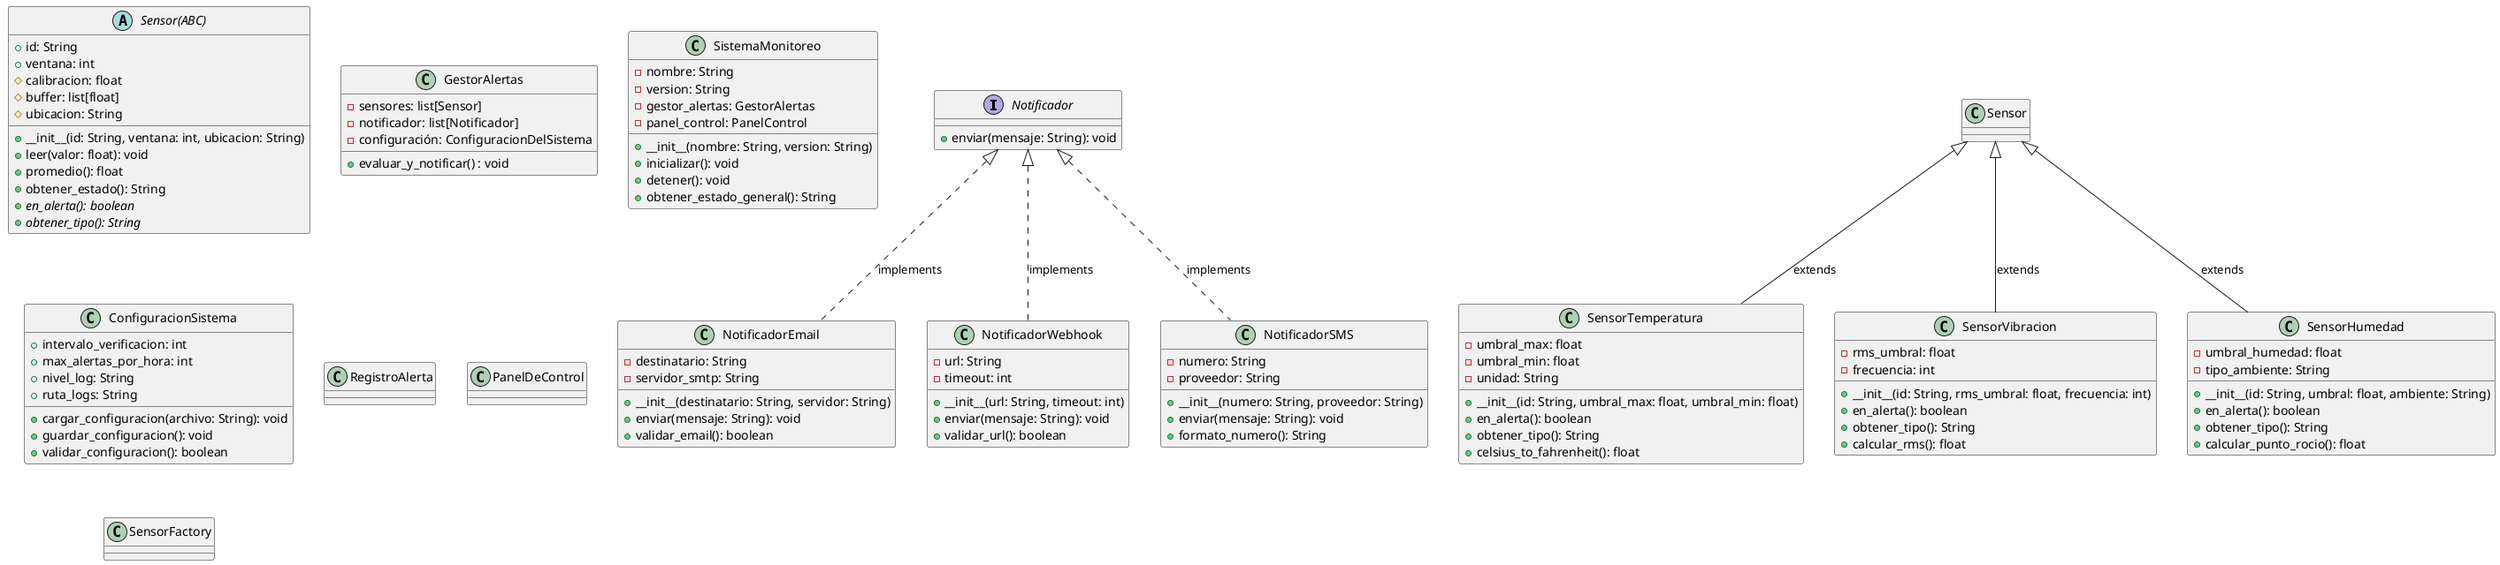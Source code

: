 @startuml diagrama_4_pilares
' Protocol/Interface
interface Notificador {
    +enviar(mensaje: String): void
}

' Implementaciones del Protocol / Interface
class NotificadorEmail {
    -destinatario: String
    -servidor_smtp: String
    +__init__(destinatario: String, servidor: String)
    +enviar(mensaje: String): void
    +validar_email(): boolean
}

class NotificadorWebhook {
    -url: String
    -timeout: int
    +__init__(url: String, timeout: int)
    +enviar(mensaje: String): void
    +validar_url(): boolean
}

class NotificadorSMS {
    -numero: String
    -proveedor: String
    +__init__(numero: String, proveedor: String)
    +enviar(mensaje: String): void
    +formato_numero(): String
}

' Clase abstracta base para los sensores
abstract class Sensor(ABC){
    +id: String
    +ventana: int
    #calibracion: float
    #buffer: list[float]
    #ubicacion: String
    
    +__init__(id: String, ventana: int, ubicacion: String)
    +leer(valor: float): void
    +promedio(): float
    +obtener_estado(): String
    {abstract} +en_alerta(): boolean
    {abstract} +obtener_tipo(): String
}   

' HERENCIA: Subclases Concretas
class SensorTemperatura {
    -umbral_max: float
    -umbral_min: float
    -unidad: String
    
    +__init__(id: String, umbral_max: float, umbral_min: float)
    +en_alerta(): boolean
    +obtener_tipo(): String
    +celsius_to_fahrenheit(): float
}

class SensorVibracion {
    -rms_umbral: float
    -frecuencia: int
    
    +__init__(id: String, rms_umbral: float, frecuencia: int)
    +en_alerta(): boolean
    +obtener_tipo(): String
    +calcular_rms(): float
}

class SensorHumedad{
    -umbral_humedad: float
    -tipo_ambiente: String
    
    +__init__(id: String, umbral: float, ambiente: String)
    +en_alerta(): boolean
    +obtener_tipo(): String
    +calcular_punto_rocio(): float
}


' Composición - GestorAlertas contiene sensores y notificadores
class GestorAlertas {
    -sensores: list[Sensor]
    -notificador: list[Notificador]
    -configuración: ConfiguracionDelSistema

    +evaluar_y_notificar() : void
}

' Agregación - Sistema tiene GestorAlertas
class SistemaMonitoreo {
    -nombre: String
    -version: String
    -gestor_alertas: GestorAlertas
    -panel_control: PanelControl
    
    +__init__(nombre: String, version: String)
    +inicializar(): void
    +detener(): void
    +obtener_estado_general(): String
}

' Clase de configuración
class ConfiguracionSistema {
    +intervalo_verificacion: int
    +max_alertas_por_hora: int
    +nivel_log: String
    +ruta_logs: String
    
    +cargar_configuracion(archivo: String): void
    +guardar_configuracion(): void
    +validar_configuracion(): boolean
}

' Clase para registros 
class RegistroAlerta{}

' Clase para interfaz de usuario
class PanelDeControl{}

' Factory para crear sensores
class SensorFactory{}

' -----------------------RELACIONES----------------------
' Herencia (Generalización)
Sensor <|-- SensorTemperatura : extends
Sensor <|-- SensorVibracion : extends  
Sensor <|-- SensorHumedad : extends

' Implementacion
Notificador <|.. NotificadorEmail : implements
Notificador <|.. NotificadorSMS : implements
Notificador <|.. NotificadorWebhook : implements

@enduml